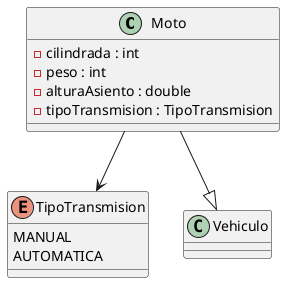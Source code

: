 @startuml Moto
class Moto {
-cilindrada : int
-peso : int
-alturaAsiento : double
-tipoTransmision : TipoTransmision
}

enum TipoTransmision {
  MANUAL
  AUTOMATICA
}
Moto --|> Vehiculo
Moto --> TipoTransmision

@enduml